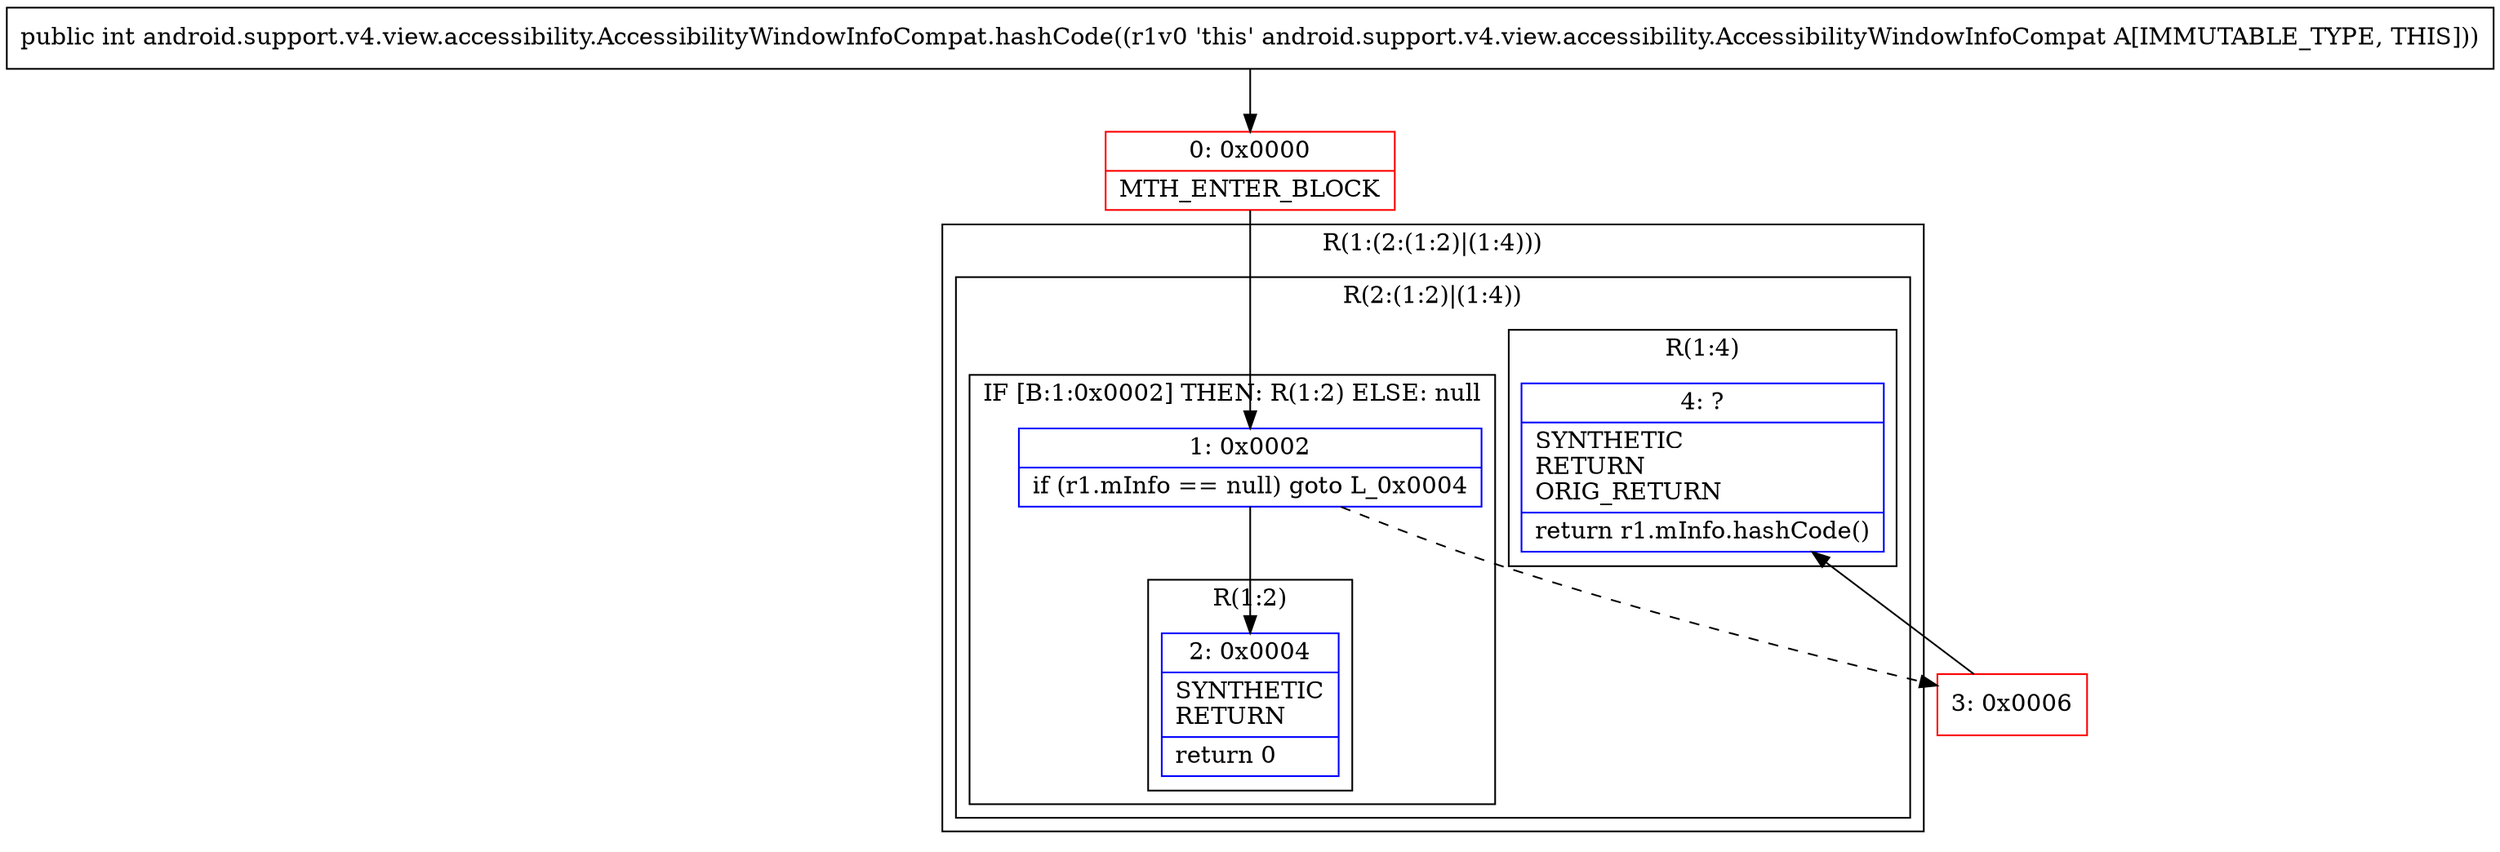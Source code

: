digraph "CFG forandroid.support.v4.view.accessibility.AccessibilityWindowInfoCompat.hashCode()I" {
subgraph cluster_Region_26972771 {
label = "R(1:(2:(1:2)|(1:4)))";
node [shape=record,color=blue];
subgraph cluster_Region_1488689251 {
label = "R(2:(1:2)|(1:4))";
node [shape=record,color=blue];
subgraph cluster_IfRegion_2073778976 {
label = "IF [B:1:0x0002] THEN: R(1:2) ELSE: null";
node [shape=record,color=blue];
Node_1 [shape=record,label="{1\:\ 0x0002|if (r1.mInfo == null) goto L_0x0004\l}"];
subgraph cluster_Region_1907037261 {
label = "R(1:2)";
node [shape=record,color=blue];
Node_2 [shape=record,label="{2\:\ 0x0004|SYNTHETIC\lRETURN\l|return 0\l}"];
}
}
subgraph cluster_Region_746494097 {
label = "R(1:4)";
node [shape=record,color=blue];
Node_4 [shape=record,label="{4\:\ ?|SYNTHETIC\lRETURN\lORIG_RETURN\l|return r1.mInfo.hashCode()\l}"];
}
}
}
Node_0 [shape=record,color=red,label="{0\:\ 0x0000|MTH_ENTER_BLOCK\l}"];
Node_3 [shape=record,color=red,label="{3\:\ 0x0006}"];
MethodNode[shape=record,label="{public int android.support.v4.view.accessibility.AccessibilityWindowInfoCompat.hashCode((r1v0 'this' android.support.v4.view.accessibility.AccessibilityWindowInfoCompat A[IMMUTABLE_TYPE, THIS])) }"];
MethodNode -> Node_0;
Node_1 -> Node_2;
Node_1 -> Node_3[style=dashed];
Node_0 -> Node_1;
Node_3 -> Node_4;
}

